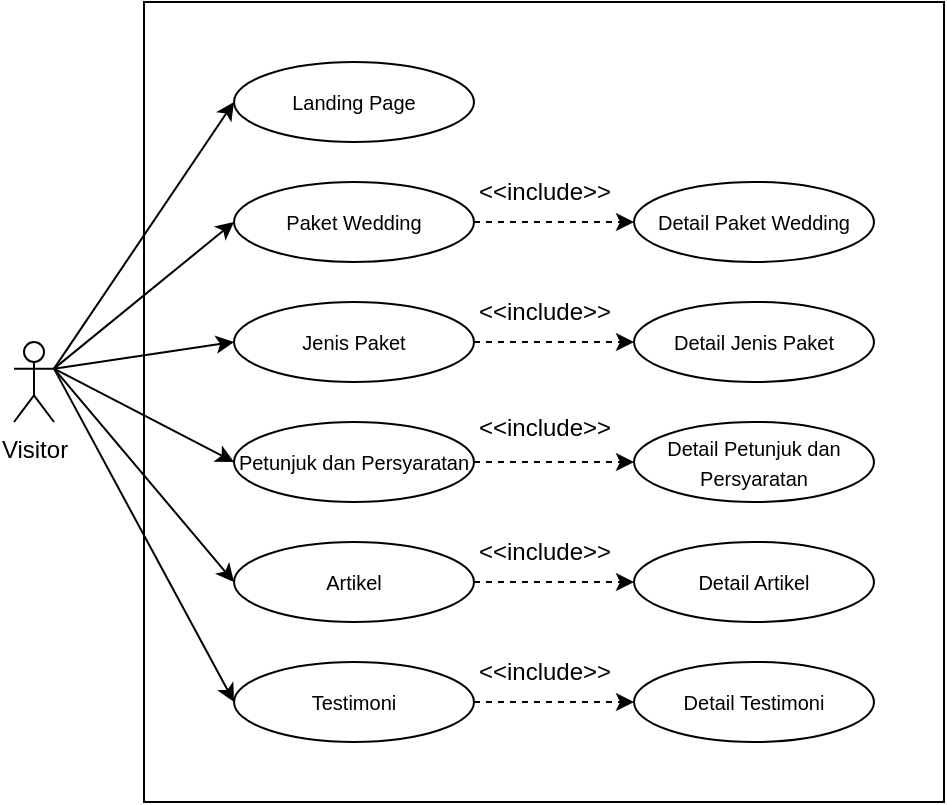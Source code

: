 <mxfile version="21.3.6" type="github">
  <diagram name="Page-1" id="ErKtEGxK34BmX63rKQmE">
    <mxGraphModel dx="880" dy="560" grid="1" gridSize="10" guides="1" tooltips="1" connect="1" arrows="1" fold="1" page="1" pageScale="1" pageWidth="827" pageHeight="1169" math="0" shadow="0">
      <root>
        <mxCell id="0" />
        <mxCell id="1" parent="0" />
        <mxCell id="5yq57Z_Zmb3qnkvw2fya-5" value="" style="rounded=0;whiteSpace=wrap;html=1;verticalAlign=middle;" vertex="1" parent="1">
          <mxGeometry x="195" y="50" width="400" height="400" as="geometry" />
        </mxCell>
        <mxCell id="pTcyYgcKwSgchIV8pG_k-1" value="&lt;font style=&quot;font-size: 10px;&quot;&gt;Landing Page&lt;/font&gt;" style="ellipse;whiteSpace=wrap;html=1;" parent="1" vertex="1">
          <mxGeometry x="240" y="80" width="120" height="40" as="geometry" />
        </mxCell>
        <mxCell id="RQpJhoLqUKst8dbR_1AL-2" value="" style="edgeStyle=orthogonalEdgeStyle;rounded=0;orthogonalLoop=1;jettySize=auto;html=1;dashed=1;" parent="1" source="pTcyYgcKwSgchIV8pG_k-2" target="RQpJhoLqUKst8dbR_1AL-1" edge="1">
          <mxGeometry relative="1" as="geometry" />
        </mxCell>
        <mxCell id="pTcyYgcKwSgchIV8pG_k-2" value="&lt;font style=&quot;font-size: 10px;&quot;&gt;Paket Wedding&lt;/font&gt;" style="ellipse;whiteSpace=wrap;html=1;" parent="1" vertex="1">
          <mxGeometry x="240" y="140" width="120" height="40" as="geometry" />
        </mxCell>
        <mxCell id="RQpJhoLqUKst8dbR_1AL-5" value="" style="edgeStyle=orthogonalEdgeStyle;rounded=0;orthogonalLoop=1;jettySize=auto;html=1;dashed=1;" parent="1" source="pTcyYgcKwSgchIV8pG_k-3" target="RQpJhoLqUKst8dbR_1AL-4" edge="1">
          <mxGeometry relative="1" as="geometry" />
        </mxCell>
        <mxCell id="pTcyYgcKwSgchIV8pG_k-3" value="&lt;font style=&quot;font-size: 10px;&quot;&gt;Jenis Paket&lt;/font&gt;" style="ellipse;whiteSpace=wrap;html=1;" parent="1" vertex="1">
          <mxGeometry x="240" y="200" width="120" height="40" as="geometry" />
        </mxCell>
        <mxCell id="5yq57Z_Zmb3qnkvw2fya-3" style="edgeStyle=orthogonalEdgeStyle;rounded=0;orthogonalLoop=1;jettySize=auto;html=1;entryX=0;entryY=0.5;entryDx=0;entryDy=0;dashed=1;" edge="1" parent="1" source="pTcyYgcKwSgchIV8pG_k-4" target="5yq57Z_Zmb3qnkvw2fya-2">
          <mxGeometry relative="1" as="geometry" />
        </mxCell>
        <mxCell id="pTcyYgcKwSgchIV8pG_k-4" value="&lt;font style=&quot;font-size: 10px;&quot;&gt;Petunjuk dan Persyaratan&lt;/font&gt;" style="ellipse;whiteSpace=wrap;html=1;" parent="1" vertex="1">
          <mxGeometry x="240" y="260" width="120" height="40" as="geometry" />
        </mxCell>
        <mxCell id="pTcyYgcKwSgchIV8pG_k-6" value="Visitor" style="shape=umlActor;verticalLabelPosition=bottom;verticalAlign=top;html=1;" parent="1" vertex="1">
          <mxGeometry x="130" y="220" width="20" height="40" as="geometry" />
        </mxCell>
        <mxCell id="pTcyYgcKwSgchIV8pG_k-7" value="" style="endArrow=classic;html=1;rounded=0;exitX=1;exitY=0.333;exitDx=0;exitDy=0;exitPerimeter=0;entryX=0;entryY=0.5;entryDx=0;entryDy=0;" parent="1" source="pTcyYgcKwSgchIV8pG_k-6" target="pTcyYgcKwSgchIV8pG_k-1" edge="1">
          <mxGeometry width="50" height="50" relative="1" as="geometry">
            <mxPoint x="160" y="230" as="sourcePoint" />
            <mxPoint x="210" y="180" as="targetPoint" />
          </mxGeometry>
        </mxCell>
        <mxCell id="pTcyYgcKwSgchIV8pG_k-8" value="" style="endArrow=classic;html=1;rounded=0;entryX=0;entryY=0.5;entryDx=0;entryDy=0;exitX=1;exitY=0.333;exitDx=0;exitDy=0;exitPerimeter=0;" parent="1" source="pTcyYgcKwSgchIV8pG_k-6" target="pTcyYgcKwSgchIV8pG_k-2" edge="1">
          <mxGeometry width="50" height="50" relative="1" as="geometry">
            <mxPoint x="150" y="230" as="sourcePoint" />
            <mxPoint x="270" y="120" as="targetPoint" />
          </mxGeometry>
        </mxCell>
        <mxCell id="pTcyYgcKwSgchIV8pG_k-9" value="" style="endArrow=classic;html=1;rounded=0;entryX=0;entryY=0.5;entryDx=0;entryDy=0;exitX=1;exitY=0.333;exitDx=0;exitDy=0;exitPerimeter=0;" parent="1" source="pTcyYgcKwSgchIV8pG_k-6" target="pTcyYgcKwSgchIV8pG_k-3" edge="1">
          <mxGeometry width="50" height="50" relative="1" as="geometry">
            <mxPoint x="150" y="230" as="sourcePoint" />
            <mxPoint x="280" y="130" as="targetPoint" />
          </mxGeometry>
        </mxCell>
        <mxCell id="pTcyYgcKwSgchIV8pG_k-10" value="" style="endArrow=classic;html=1;rounded=0;exitX=1;exitY=0.333;exitDx=0;exitDy=0;exitPerimeter=0;entryX=0;entryY=0.5;entryDx=0;entryDy=0;" parent="1" source="pTcyYgcKwSgchIV8pG_k-6" target="pTcyYgcKwSgchIV8pG_k-4" edge="1">
          <mxGeometry width="50" height="50" relative="1" as="geometry">
            <mxPoint x="180" y="263" as="sourcePoint" />
            <mxPoint x="290" y="140" as="targetPoint" />
          </mxGeometry>
        </mxCell>
        <mxCell id="RQpJhoLqUKst8dbR_1AL-8" value="" style="edgeStyle=orthogonalEdgeStyle;rounded=0;orthogonalLoop=1;jettySize=auto;html=1;dashed=1;" parent="1" source="pTcyYgcKwSgchIV8pG_k-12" target="RQpJhoLqUKst8dbR_1AL-7" edge="1">
          <mxGeometry relative="1" as="geometry" />
        </mxCell>
        <mxCell id="pTcyYgcKwSgchIV8pG_k-12" value="&lt;font style=&quot;font-size: 10px;&quot;&gt;Artikel&lt;/font&gt;" style="ellipse;whiteSpace=wrap;html=1;" parent="1" vertex="1">
          <mxGeometry x="240" y="320" width="120" height="40" as="geometry" />
        </mxCell>
        <mxCell id="pTcyYgcKwSgchIV8pG_k-13" value="" style="endArrow=classic;html=1;rounded=0;entryX=0;entryY=0.5;entryDx=0;entryDy=0;exitX=1;exitY=0.333;exitDx=0;exitDy=0;exitPerimeter=0;" parent="1" source="pTcyYgcKwSgchIV8pG_k-6" target="pTcyYgcKwSgchIV8pG_k-12" edge="1">
          <mxGeometry width="50" height="50" relative="1" as="geometry">
            <mxPoint x="160" y="240" as="sourcePoint" />
            <mxPoint x="250" y="270" as="targetPoint" />
          </mxGeometry>
        </mxCell>
        <mxCell id="RQpJhoLqUKst8dbR_1AL-11" value="" style="edgeStyle=orthogonalEdgeStyle;rounded=0;orthogonalLoop=1;jettySize=auto;html=1;dashed=1;" parent="1" source="pTcyYgcKwSgchIV8pG_k-14" target="RQpJhoLqUKst8dbR_1AL-10" edge="1">
          <mxGeometry relative="1" as="geometry" />
        </mxCell>
        <mxCell id="pTcyYgcKwSgchIV8pG_k-14" value="&lt;font style=&quot;font-size: 10px;&quot;&gt;Testimoni&lt;/font&gt;" style="ellipse;whiteSpace=wrap;html=1;" parent="1" vertex="1">
          <mxGeometry x="240" y="380" width="120" height="40" as="geometry" />
        </mxCell>
        <mxCell id="pTcyYgcKwSgchIV8pG_k-15" value="" style="endArrow=classic;html=1;rounded=0;entryX=0;entryY=0.5;entryDx=0;entryDy=0;exitX=1;exitY=0.333;exitDx=0;exitDy=0;exitPerimeter=0;" parent="1" source="pTcyYgcKwSgchIV8pG_k-6" target="pTcyYgcKwSgchIV8pG_k-14" edge="1">
          <mxGeometry width="50" height="50" relative="1" as="geometry">
            <mxPoint x="160" y="243" as="sourcePoint" />
            <mxPoint x="250" y="350" as="targetPoint" />
          </mxGeometry>
        </mxCell>
        <mxCell id="RQpJhoLqUKst8dbR_1AL-1" value="&lt;font style=&quot;font-size: 10px;&quot;&gt;Detail Paket Wedding&lt;/font&gt;" style="ellipse;whiteSpace=wrap;html=1;" parent="1" vertex="1">
          <mxGeometry x="440" y="140" width="120" height="40" as="geometry" />
        </mxCell>
        <mxCell id="RQpJhoLqUKst8dbR_1AL-3" value="&amp;lt;&amp;lt;include&amp;gt;&amp;gt;" style="text;html=1;align=center;verticalAlign=middle;resizable=0;points=[];autosize=1;strokeColor=none;fillColor=none;" parent="1" vertex="1">
          <mxGeometry x="350" y="130" width="90" height="30" as="geometry" />
        </mxCell>
        <mxCell id="RQpJhoLqUKst8dbR_1AL-4" value="&lt;font style=&quot;font-size: 10px;&quot;&gt;Detail Jenis Paket&lt;/font&gt;" style="ellipse;whiteSpace=wrap;html=1;" parent="1" vertex="1">
          <mxGeometry x="440" y="200" width="120" height="40" as="geometry" />
        </mxCell>
        <mxCell id="RQpJhoLqUKst8dbR_1AL-6" value="&amp;lt;&amp;lt;include&amp;gt;&amp;gt;" style="text;html=1;align=center;verticalAlign=middle;resizable=0;points=[];autosize=1;strokeColor=none;fillColor=none;" parent="1" vertex="1">
          <mxGeometry x="350" y="190" width="90" height="30" as="geometry" />
        </mxCell>
        <mxCell id="RQpJhoLqUKst8dbR_1AL-7" value="&lt;font style=&quot;font-size: 10px;&quot;&gt;Detail Artikel&lt;/font&gt;" style="ellipse;whiteSpace=wrap;html=1;" parent="1" vertex="1">
          <mxGeometry x="440" y="320" width="120" height="40" as="geometry" />
        </mxCell>
        <mxCell id="RQpJhoLqUKst8dbR_1AL-9" value="&amp;lt;&amp;lt;include&amp;gt;&amp;gt;" style="text;html=1;align=center;verticalAlign=middle;resizable=0;points=[];autosize=1;strokeColor=none;fillColor=none;" parent="1" vertex="1">
          <mxGeometry x="350" y="310" width="90" height="30" as="geometry" />
        </mxCell>
        <mxCell id="RQpJhoLqUKst8dbR_1AL-10" value="&lt;font style=&quot;font-size: 10px;&quot;&gt;Detail Testimoni&lt;/font&gt;" style="ellipse;whiteSpace=wrap;html=1;" parent="1" vertex="1">
          <mxGeometry x="440" y="380" width="120" height="40" as="geometry" />
        </mxCell>
        <mxCell id="RQpJhoLqUKst8dbR_1AL-12" value="&amp;lt;&amp;lt;include&amp;gt;&amp;gt;" style="text;html=1;align=center;verticalAlign=middle;resizable=0;points=[];autosize=1;strokeColor=none;fillColor=none;" parent="1" vertex="1">
          <mxGeometry x="350" y="370" width="90" height="30" as="geometry" />
        </mxCell>
        <mxCell id="5yq57Z_Zmb3qnkvw2fya-2" value="&lt;font style=&quot;font-size: 10px;&quot;&gt;Detail Petunjuk dan Persyaratan&lt;/font&gt;" style="ellipse;whiteSpace=wrap;html=1;" vertex="1" parent="1">
          <mxGeometry x="440" y="260" width="120" height="40" as="geometry" />
        </mxCell>
        <mxCell id="5yq57Z_Zmb3qnkvw2fya-4" value="&amp;lt;&amp;lt;include&amp;gt;&amp;gt;" style="text;html=1;align=center;verticalAlign=middle;resizable=0;points=[];autosize=1;strokeColor=none;fillColor=none;" vertex="1" parent="1">
          <mxGeometry x="350" y="248" width="90" height="30" as="geometry" />
        </mxCell>
      </root>
    </mxGraphModel>
  </diagram>
</mxfile>
